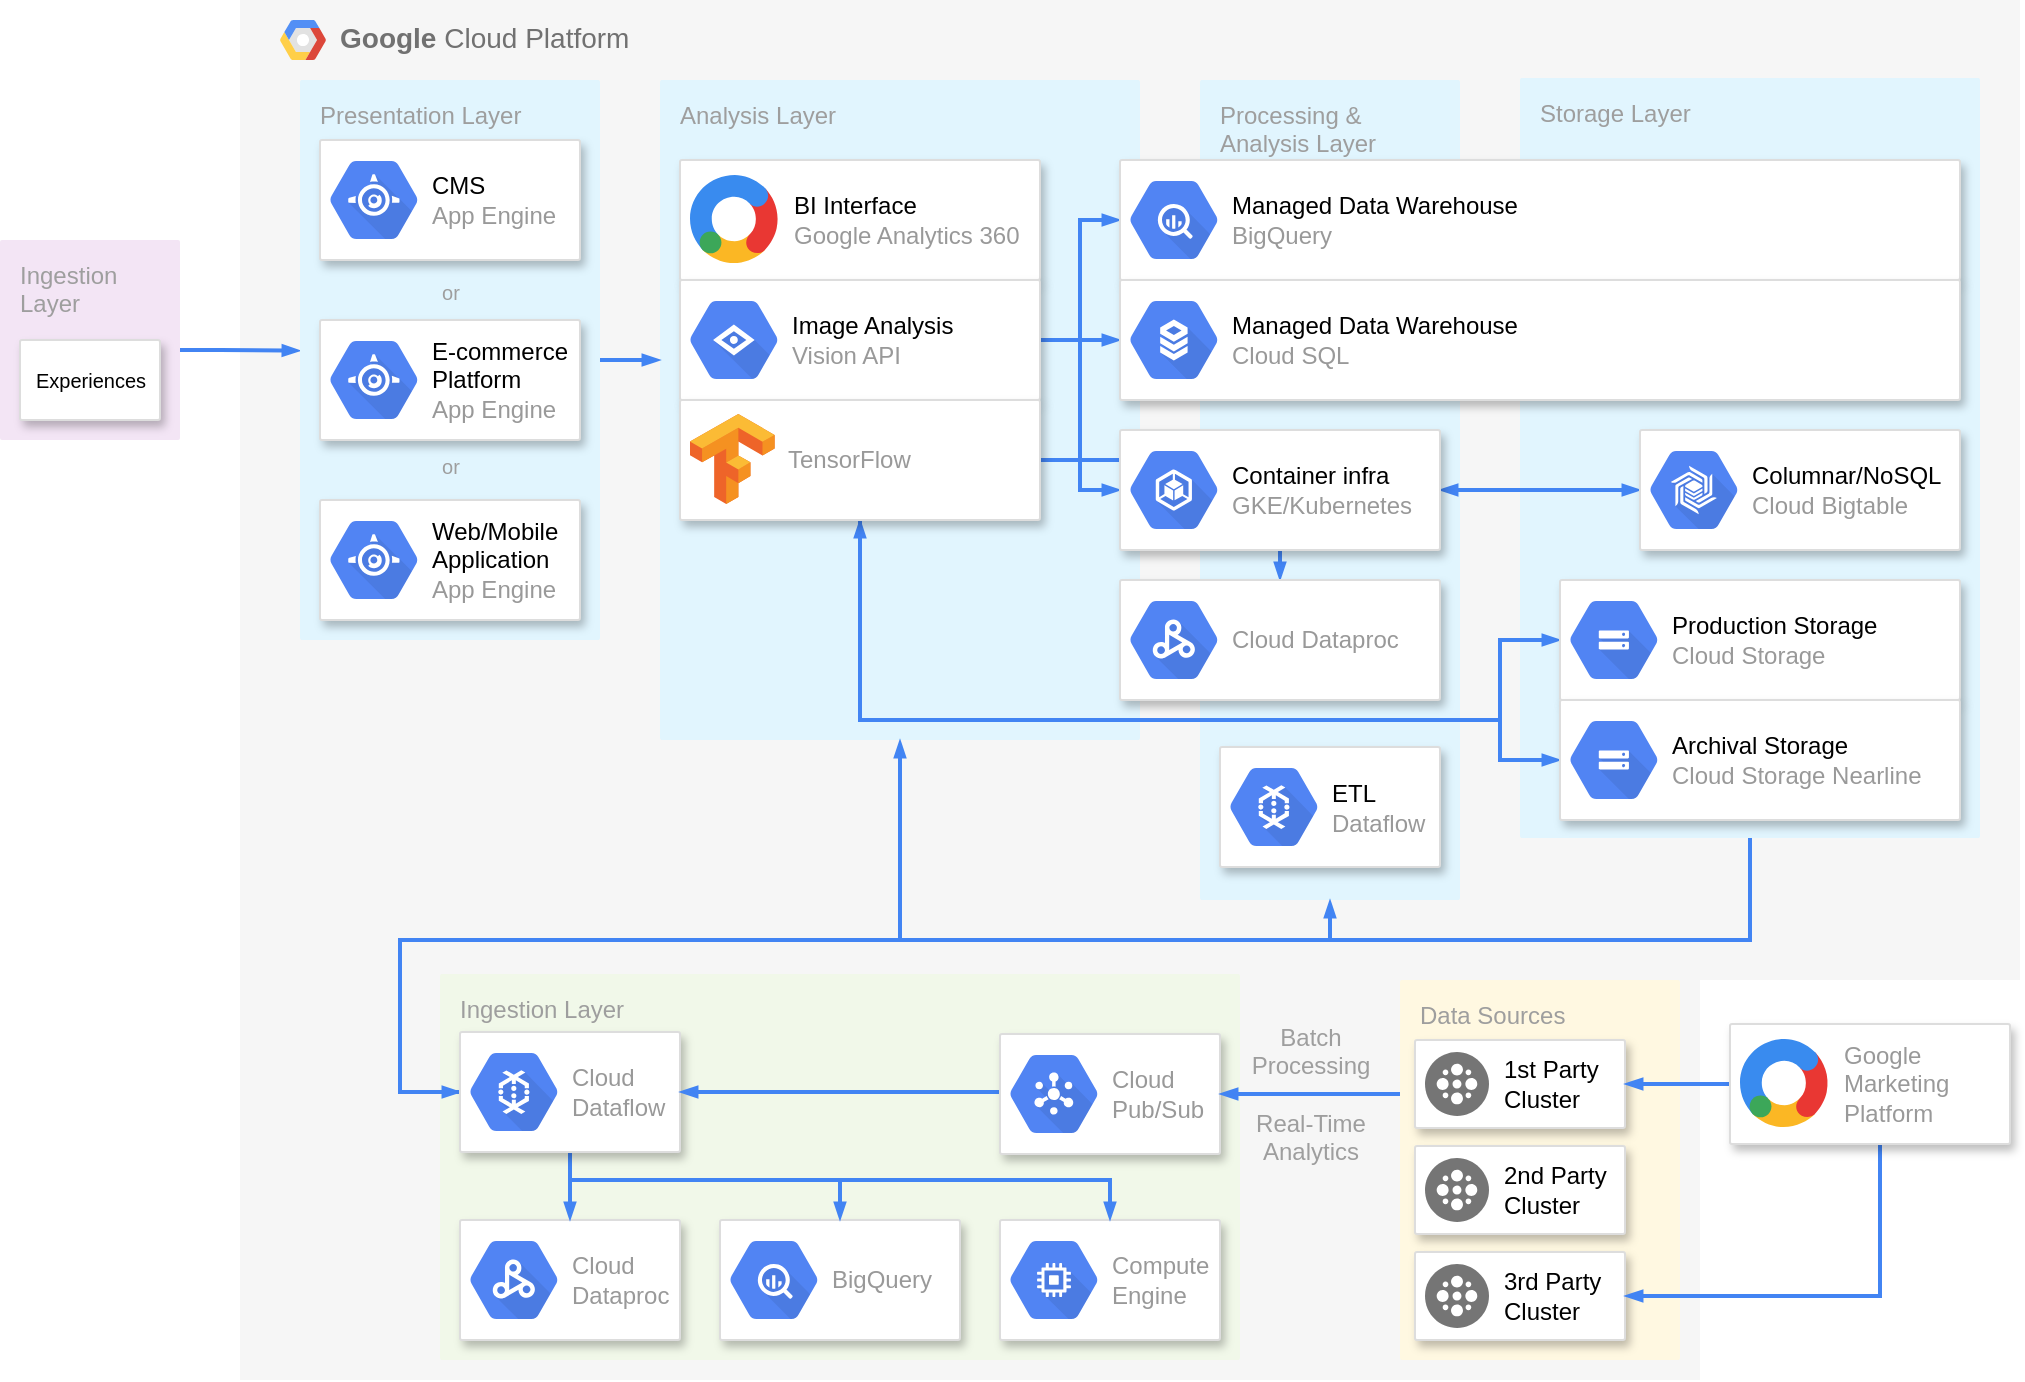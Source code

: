 <mxfile version="10.7.1" type="github"><diagram id="0759da04-4d03-b8c3-61ff-48e235de8e6a" name="Page-1"><mxGraphModel dx="1426" dy="738" grid="1" gridSize="10" guides="1" tooltips="1" connect="1" arrows="1" fold="1" page="1" pageScale="1" pageWidth="1169" pageHeight="827" background="#ffffff" math="0" shadow="0"><root><mxCell id="0"/><mxCell id="1" parent="0"/><mxCell id="92" value="" style="fillColor=#F6F6F6;strokeColor=none;shadow=0;gradientColor=none;fontSize=14;align=left;spacing=10;fontColor=#717171;9E9E9E;verticalAlign=top;spacingTop=-4;fontStyle=0;spacingLeft=40;html=1;" parent="1" vertex="1"><mxGeometry x="185" y="530" width="730" height="200" as="geometry"/></mxCell><mxCell id="8" value="&lt;b&gt;Google &lt;/b&gt;Cloud Platform" style="fillColor=#F6F6F6;strokeColor=none;shadow=0;gradientColor=none;fontSize=14;align=left;spacing=10;fontColor=#717171;9E9E9E;verticalAlign=top;spacingTop=-4;fontStyle=0;spacingLeft=40;html=1;" parent="1" vertex="1"><mxGeometry x="185" y="40" width="890" height="490" as="geometry"/></mxCell><mxCell id="9" value="" style="shape=mxgraph.gcp2.google_cloud_platform;fillColor=#F6F6F6;strokeColor=none;shadow=0;gradientColor=none;" parent="8" vertex="1"><mxGeometry width="23" height="20" relative="1" as="geometry"><mxPoint x="20" y="10" as="offset"/></mxGeometry></mxCell><mxCell id="85" value="Data Sources" style="rounded=1;absoluteArcSize=1;arcSize=2;html=1;strokeColor=none;gradientColor=none;shadow=0;dashed=0;strokeColor=none;fontSize=12;fontColor=#9E9E9E;align=left;verticalAlign=top;spacing=10;spacingTop=-4;fillColor=#FFF8E1;" parent="1" vertex="1"><mxGeometry x="765" y="530" width="140" height="190" as="geometry"/></mxCell><mxCell id="79" value="Ingestion Layer" style="rounded=1;absoluteArcSize=1;arcSize=2;html=1;strokeColor=none;gradientColor=none;shadow=0;dashed=0;strokeColor=none;fontSize=12;fontColor=#9E9E9E;align=left;verticalAlign=top;spacing=10;spacingTop=-4;fillColor=#F1F8E9;" parent="1" vertex="1"><mxGeometry x="285" y="527" width="400" height="193" as="geometry"/></mxCell><mxCell id="80" style="edgeStyle=orthogonalEdgeStyle;rounded=0;html=1;labelBackgroundColor=none;startFill=1;startSize=4;endArrow=blockThin;endFill=1;endSize=4;jettySize=auto;orthogonalLoop=1;strokeColor=#4284F3;strokeWidth=2;fontSize=12;fontColor=#000000;align=right;dashed=0;" parent="1" source="78" target="60" edge="1"><mxGeometry relative="1" as="geometry"><Array as="points"><mxPoint x="940" y="510"/><mxPoint x="265" y="510"/><mxPoint x="265" y="586"/></Array></mxGeometry></mxCell><mxCell id="78" value="Storage Layer" style="rounded=1;absoluteArcSize=1;arcSize=2;html=1;strokeColor=none;gradientColor=none;shadow=0;dashed=0;strokeColor=none;fontSize=12;fontColor=#9E9E9E;align=left;verticalAlign=top;spacing=10;spacingTop=-4;fillColor=#E1F5FE;" parent="1" vertex="1"><mxGeometry x="825" y="79" width="230" height="380" as="geometry"/></mxCell><mxCell id="70" value="Processing &amp;amp;&lt;br&gt;Analysis Layer&lt;br&gt;" style="rounded=1;absoluteArcSize=1;arcSize=2;html=1;strokeColor=none;gradientColor=none;shadow=0;dashed=0;strokeColor=none;fontSize=12;fontColor=#9E9E9E;align=left;verticalAlign=top;spacing=10;spacingTop=-4;fillColor=#E1F5FE;" parent="1" vertex="1"><mxGeometry x="665" y="80" width="130" height="410" as="geometry"/></mxCell><mxCell id="68" style="edgeStyle=orthogonalEdgeStyle;rounded=0;html=1;labelBackgroundColor=none;startFill=1;startSize=4;endArrow=blockThin;endFill=1;endSize=4;jettySize=auto;orthogonalLoop=1;strokeColor=#4284F3;strokeWidth=2;fontSize=12;fontColor=#000000;align=right;dashed=0;" parent="1" source="67" edge="1"><mxGeometry relative="1" as="geometry"><mxPoint x="215" y="215.345" as="targetPoint"/><Array as="points"><mxPoint x="175" y="215"/><mxPoint x="175" y="215"/></Array></mxGeometry></mxCell><mxCell id="67" value="Ingestion&lt;br&gt;Layer&lt;br&gt;" style="rounded=1;absoluteArcSize=1;arcSize=2;html=1;strokeColor=none;gradientColor=none;shadow=0;dashed=0;strokeColor=none;fontSize=12;fontColor=#9E9E9E;align=left;verticalAlign=top;spacing=10;spacingTop=-4;fillColor=#F3E5F5;" parent="1" vertex="1"><mxGeometry x="65" y="160" width="90" height="100" as="geometry"/></mxCell><mxCell id="59" value="Analysis Layer" style="rounded=1;absoluteArcSize=1;arcSize=2;html=1;strokeColor=none;gradientColor=none;shadow=0;dashed=0;strokeColor=none;fontSize=12;fontColor=#9E9E9E;align=left;verticalAlign=top;spacing=10;spacingTop=-4;fillColor=#E1F5FE;" parent="1" vertex="1"><mxGeometry x="395" y="80" width="240" height="330" as="geometry"/></mxCell><mxCell id="69" style="edgeStyle=orthogonalEdgeStyle;rounded=0;html=1;labelBackgroundColor=none;startFill=1;startSize=4;endArrow=blockThin;endFill=1;endSize=4;jettySize=auto;orthogonalLoop=1;strokeColor=#4284F3;strokeWidth=2;fontSize=12;fontColor=#000000;align=right;dashed=0;" parent="1" source="56" target="59" edge="1"><mxGeometry relative="1" as="geometry"><Array as="points"><mxPoint x="395" y="220"/><mxPoint x="395" y="220"/></Array></mxGeometry></mxCell><mxCell id="56" value="Presentation Layer" style="rounded=1;absoluteArcSize=1;arcSize=2;html=1;strokeColor=none;gradientColor=none;shadow=0;dashed=0;strokeColor=none;fontSize=12;fontColor=#9E9E9E;align=left;verticalAlign=top;spacing=10;spacingTop=-4;fillColor=#E1F5FE;" parent="1" vertex="1"><mxGeometry x="215" y="80" width="150" height="280" as="geometry"/></mxCell><mxCell id="4" value="" style="strokeColor=#dddddd;fillColor=#ffffff;shadow=1;strokeWidth=1;rounded=1;absoluteArcSize=1;arcSize=2;fontSize=10;fontColor=#9E9E9E;align=left;html=1;" parent="1" vertex="1"><mxGeometry x="405" y="120" width="180" height="60" as="geometry"/></mxCell><mxCell id="5" value="&lt;font color=&quot;#000000&quot;&gt;BI Interface&lt;/font&gt;&lt;br&gt;Google Analytics 360" style="dashed=0;connectable=0;html=1;fillColor=#5184F3;strokeColor=none;shape=mxgraph.gcp2.google_analytics_360;part=1;labelPosition=right;verticalLabelPosition=middle;align=left;verticalAlign=middle;spacingLeft=5;fontColor=#999999;fontSize=12;" parent="4" vertex="1"><mxGeometry width="45" height="44.1" relative="1" as="geometry"><mxPoint x="5" y="7.45" as="offset"/></mxGeometry></mxCell><mxCell id="10" value="" style="strokeColor=#dddddd;fillColor=#ffffff;shadow=1;strokeWidth=1;rounded=1;absoluteArcSize=1;arcSize=2;fontSize=10;fontColor=#9E9E9E;align=center;html=1;" parent="1" vertex="1"><mxGeometry x="225" y="110" width="130" height="60" as="geometry"/></mxCell><mxCell id="11" value="&lt;font color=&quot;#000000&quot;&gt;CMS&lt;/font&gt;&lt;br&gt;App Engine" style="dashed=0;connectable=0;html=1;fillColor=#5184F3;strokeColor=none;shape=mxgraph.gcp2.app_engine;part=1;labelPosition=right;verticalLabelPosition=middle;align=left;verticalAlign=middle;spacingLeft=5;fontColor=#999999;fontSize=12;" parent="10" vertex="1"><mxGeometry y="0.5" width="44" height="39" relative="1" as="geometry"><mxPoint x="5" y="-19.5" as="offset"/></mxGeometry></mxCell><mxCell id="12" value="" style="strokeColor=#dddddd;fillColor=#ffffff;shadow=1;strokeWidth=1;rounded=1;absoluteArcSize=1;arcSize=2;fontSize=10;fontColor=#9E9E9E;align=center;html=1;" parent="1" vertex="1"><mxGeometry x="225" y="200" width="130" height="60" as="geometry"/></mxCell><mxCell id="13" value="&lt;font color=&quot;#000000&quot;&gt;E-commerce&lt;br&gt;Platform&lt;/font&gt;&lt;br&gt;App Engine" style="dashed=0;connectable=0;html=1;fillColor=#5184F3;strokeColor=none;shape=mxgraph.gcp2.app_engine;part=1;labelPosition=right;verticalLabelPosition=middle;align=left;verticalAlign=middle;spacingLeft=5;fontColor=#999999;fontSize=12;" parent="12" vertex="1"><mxGeometry y="0.5" width="44" height="39" relative="1" as="geometry"><mxPoint x="5" y="-19.5" as="offset"/></mxGeometry></mxCell><mxCell id="14" value="" style="strokeColor=#dddddd;fillColor=#ffffff;shadow=1;strokeWidth=1;rounded=1;absoluteArcSize=1;arcSize=2;fontSize=10;fontColor=#9E9E9E;align=center;html=1;" parent="1" vertex="1"><mxGeometry x="225" y="290" width="130" height="60" as="geometry"/></mxCell><mxCell id="15" value="&lt;font color=&quot;#000000&quot;&gt;Web/Mobile&lt;br&gt;Application&lt;/font&gt;&lt;br&gt;App Engine" style="dashed=0;connectable=0;html=1;fillColor=#5184F3;strokeColor=none;shape=mxgraph.gcp2.app_engine;part=1;labelPosition=right;verticalLabelPosition=middle;align=left;verticalAlign=middle;spacingLeft=5;fontColor=#999999;fontSize=12;" parent="14" vertex="1"><mxGeometry y="0.5" width="44" height="39" relative="1" as="geometry"><mxPoint x="5" y="-19.5" as="offset"/></mxGeometry></mxCell><mxCell id="71" style="edgeStyle=orthogonalEdgeStyle;rounded=0;html=1;labelBackgroundColor=none;startFill=1;startSize=4;endArrow=blockThin;endFill=1;endSize=4;jettySize=auto;orthogonalLoop=1;strokeColor=#4284F3;strokeWidth=2;fontSize=12;fontColor=#000000;align=right;dashed=0;" parent="1" source="16" target="22" edge="1"><mxGeometry relative="1" as="geometry"/></mxCell><mxCell id="72" style="edgeStyle=orthogonalEdgeStyle;rounded=0;html=1;labelBackgroundColor=none;startFill=1;startSize=4;endArrow=blockThin;endFill=1;endSize=4;jettySize=auto;orthogonalLoop=1;strokeColor=#4284F3;strokeWidth=2;fontSize=12;fontColor=#000000;align=right;dashed=0;" parent="1" source="16" target="20" edge="1"><mxGeometry relative="1" as="geometry"/></mxCell><mxCell id="73" style="edgeStyle=orthogonalEdgeStyle;rounded=0;html=1;labelBackgroundColor=none;startFill=1;startSize=4;endArrow=blockThin;endFill=1;endSize=4;jettySize=auto;orthogonalLoop=1;strokeColor=#4284F3;strokeWidth=2;fontSize=12;fontColor=#000000;align=right;dashed=0;" parent="1" source="16" target="24" edge="1"><mxGeometry relative="1" as="geometry"><Array as="points"><mxPoint x="605" y="210"/><mxPoint x="605" y="285"/></Array></mxGeometry></mxCell><mxCell id="16" value="" style="strokeColor=#dddddd;fillColor=#ffffff;shadow=1;strokeWidth=1;rounded=1;absoluteArcSize=1;arcSize=2;fontSize=10;fontColor=#9E9E9E;align=left;html=1;" parent="1" vertex="1"><mxGeometry x="405" y="180" width="180" height="60" as="geometry"/></mxCell><mxCell id="17" value="&lt;font color=&quot;#000000&quot;&gt;Image Analysis&lt;/font&gt;&lt;br&gt;Vision API" style="dashed=0;connectable=0;html=1;fillColor=#5184F3;strokeColor=none;shape=mxgraph.gcp2.cloud_vision_api;part=1;labelPosition=right;verticalLabelPosition=middle;align=left;verticalAlign=middle;spacingLeft=5;fontColor=#999999;fontSize=12;" parent="16" vertex="1"><mxGeometry y="0.5" width="44" height="39" relative="1" as="geometry"><mxPoint x="5" y="-19.5" as="offset"/></mxGeometry></mxCell><mxCell id="74" style="edgeStyle=orthogonalEdgeStyle;rounded=0;html=1;labelBackgroundColor=none;startFill=1;startSize=4;endArrow=blockThin;endFill=1;endSize=4;jettySize=auto;orthogonalLoop=1;strokeColor=#4284F3;strokeWidth=2;fontSize=12;fontColor=#000000;align=right;dashed=0;" parent="1" source="18" target="26" edge="1"><mxGeometry relative="1" as="geometry"/></mxCell><mxCell id="75" style="edgeStyle=orthogonalEdgeStyle;rounded=0;html=1;labelBackgroundColor=none;startFill=1;startSize=4;endArrow=blockThin;endFill=1;endSize=4;jettySize=auto;orthogonalLoop=1;strokeColor=#4284F3;strokeWidth=2;fontSize=12;fontColor=#000000;align=right;dashed=0;" parent="1" source="18" target="32" edge="1"><mxGeometry relative="1" as="geometry"><Array as="points"><mxPoint x="495" y="400"/><mxPoint x="815" y="400"/><mxPoint x="815" y="360"/></Array></mxGeometry></mxCell><mxCell id="76" style="edgeStyle=orthogonalEdgeStyle;rounded=0;html=1;labelBackgroundColor=none;startFill=1;startSize=4;endArrow=blockThin;endFill=1;endSize=4;jettySize=auto;orthogonalLoop=1;strokeColor=#4284F3;strokeWidth=2;fontSize=12;fontColor=#000000;align=right;dashed=0;entryX=0;entryY=0.5;startArrow=blockThin;" parent="1" source="18" target="34" edge="1"><mxGeometry relative="1" as="geometry"><Array as="points"><mxPoint x="495" y="400"/><mxPoint x="815" y="400"/><mxPoint x="815" y="420"/></Array></mxGeometry></mxCell><mxCell id="18" value="" style="strokeColor=#dddddd;fillColor=#ffffff;shadow=1;strokeWidth=1;rounded=1;absoluteArcSize=1;arcSize=2;fontSize=10;fontColor=#9E9E9E;align=left;html=1;" parent="1" vertex="1"><mxGeometry x="405" y="240" width="180" height="60" as="geometry"/></mxCell><mxCell id="19" value="TensorFlow" style="dashed=0;connectable=0;html=1;fillColor=#5184F3;strokeColor=none;shape=mxgraph.gcp2.tensorflow_logo;part=1;labelPosition=right;verticalLabelPosition=middle;align=left;verticalAlign=middle;spacingLeft=5;fontColor=#999999;fontSize=12;" parent="18" vertex="1"><mxGeometry width="42.3" height="45" relative="1" as="geometry"><mxPoint x="5" y="7" as="offset"/></mxGeometry></mxCell><mxCell id="20" value="" style="strokeColor=#dddddd;fillColor=#ffffff;shadow=1;strokeWidth=1;rounded=1;absoluteArcSize=1;arcSize=2;fontSize=10;fontColor=#9E9E9E;align=left;html=1;" parent="1" vertex="1"><mxGeometry x="625" y="120" width="420" height="60" as="geometry"/></mxCell><mxCell id="21" value="&lt;font color=&quot;#000000&quot;&gt;Managed Data Warehouse&lt;/font&gt;&lt;br&gt;BigQuery" style="dashed=0;connectable=0;html=1;fillColor=#5184F3;strokeColor=none;shape=mxgraph.gcp2.bigquery;part=1;labelPosition=right;verticalLabelPosition=middle;align=left;verticalAlign=middle;spacingLeft=5;fontColor=#999999;fontSize=12;" parent="20" vertex="1"><mxGeometry y="0.5" width="44" height="39" relative="1" as="geometry"><mxPoint x="5" y="-19.5" as="offset"/></mxGeometry></mxCell><mxCell id="22" value="" style="strokeColor=#dddddd;fillColor=#ffffff;shadow=1;strokeWidth=1;rounded=1;absoluteArcSize=1;arcSize=2;fontSize=10;fontColor=#9E9E9E;align=left;html=1;" parent="1" vertex="1"><mxGeometry x="625" y="180" width="420" height="60" as="geometry"/></mxCell><mxCell id="23" value="&lt;font color=&quot;#000000&quot;&gt;Managed Data Warehouse&lt;/font&gt;&lt;br&gt;Cloud SQL" style="dashed=0;connectable=0;html=1;fillColor=#5184F3;strokeColor=none;shape=mxgraph.gcp2.cloud_sql;part=1;labelPosition=right;verticalLabelPosition=middle;align=left;verticalAlign=middle;spacingLeft=5;fontColor=#999999;fontSize=12;" parent="22" vertex="1"><mxGeometry y="0.5" width="44" height="39" relative="1" as="geometry"><mxPoint x="5" y="-19.5" as="offset"/></mxGeometry></mxCell><mxCell id="77" style="edgeStyle=orthogonalEdgeStyle;rounded=0;html=1;labelBackgroundColor=none;startFill=1;startSize=4;endArrow=blockThin;endFill=1;endSize=4;jettySize=auto;orthogonalLoop=1;strokeColor=#4284F3;strokeWidth=2;fontSize=12;fontColor=#000000;align=right;dashed=0;startArrow=blockThin;" parent="1" source="24" target="30" edge="1"><mxGeometry relative="1" as="geometry"/></mxCell><mxCell id="24" value="" style="strokeColor=#dddddd;fillColor=#ffffff;shadow=1;strokeWidth=1;rounded=1;absoluteArcSize=1;arcSize=2;fontSize=10;fontColor=#9E9E9E;align=left;html=1;" parent="1" vertex="1"><mxGeometry x="625" y="255" width="160" height="60" as="geometry"/></mxCell><mxCell id="25" value="&lt;font color=&quot;#000000&quot;&gt;Container infra&lt;/font&gt;&lt;br&gt;GKE/Kubernetes" style="dashed=0;connectable=0;html=1;fillColor=#5184F3;strokeColor=none;shape=mxgraph.gcp2.container_engine;part=1;labelPosition=right;verticalLabelPosition=middle;align=left;verticalAlign=middle;spacingLeft=5;fontColor=#999999;fontSize=12;" parent="24" vertex="1"><mxGeometry y="0.5" width="44" height="39" relative="1" as="geometry"><mxPoint x="5" y="-19.5" as="offset"/></mxGeometry></mxCell><mxCell id="26" value="" style="strokeColor=#dddddd;fillColor=#ffffff;shadow=1;strokeWidth=1;rounded=1;absoluteArcSize=1;arcSize=2;fontSize=10;fontColor=#9E9E9E;align=left;html=1;" parent="1" vertex="1"><mxGeometry x="625" y="330" width="160" height="60" as="geometry"/></mxCell><mxCell id="27" value="Cloud Dataproc" style="dashed=0;connectable=0;html=1;fillColor=#5184F3;strokeColor=none;shape=mxgraph.gcp2.cloud_dataproc;part=1;labelPosition=right;verticalLabelPosition=middle;align=left;verticalAlign=middle;spacingLeft=5;fontColor=#999999;fontSize=12;" parent="26" vertex="1"><mxGeometry y="0.5" width="44" height="39" relative="1" as="geometry"><mxPoint x="5" y="-19.5" as="offset"/></mxGeometry></mxCell><mxCell id="28" value="" style="strokeColor=#dddddd;fillColor=#ffffff;shadow=1;strokeWidth=1;rounded=1;absoluteArcSize=1;arcSize=2;fontSize=10;fontColor=#9E9E9E;align=left;html=1;" parent="1" vertex="1"><mxGeometry x="675" y="413.5" width="110" height="60" as="geometry"/></mxCell><mxCell id="29" value="&lt;font color=&quot;#000000&quot;&gt;ETL&lt;/font&gt;&lt;br&gt;Dataflow" style="dashed=0;connectable=0;html=1;fillColor=#5184F3;strokeColor=none;shape=mxgraph.gcp2.cloud_dataflow;part=1;labelPosition=right;verticalLabelPosition=middle;align=left;verticalAlign=middle;spacingLeft=5;fontColor=#999999;fontSize=12;" parent="28" vertex="1"><mxGeometry y="0.5" width="44" height="39" relative="1" as="geometry"><mxPoint x="5" y="-19.5" as="offset"/></mxGeometry></mxCell><mxCell id="30" value="" style="strokeColor=#dddddd;fillColor=#ffffff;shadow=1;strokeWidth=1;rounded=1;absoluteArcSize=1;arcSize=2;fontSize=10;fontColor=#9E9E9E;align=left;html=1;" parent="1" vertex="1"><mxGeometry x="885" y="255" width="160" height="60" as="geometry"/></mxCell><mxCell id="31" value="&lt;font color=&quot;#000000&quot;&gt;Columnar/NoSQL&lt;/font&gt;&lt;br&gt;Cloud Bigtable" style="dashed=0;connectable=0;html=1;fillColor=#5184F3;strokeColor=none;shape=mxgraph.gcp2.cloud_bigtable;part=1;labelPosition=right;verticalLabelPosition=middle;align=left;verticalAlign=middle;spacingLeft=5;fontColor=#999999;fontSize=12;" parent="30" vertex="1"><mxGeometry y="0.5" width="44" height="39" relative="1" as="geometry"><mxPoint x="5" y="-19.5" as="offset"/></mxGeometry></mxCell><mxCell id="32" value="" style="strokeColor=#dddddd;fillColor=#ffffff;shadow=1;strokeWidth=1;rounded=1;absoluteArcSize=1;arcSize=2;fontSize=10;fontColor=#9E9E9E;align=left;html=1;" parent="1" vertex="1"><mxGeometry x="845" y="330" width="200" height="60" as="geometry"/></mxCell><mxCell id="33" value="&lt;font color=&quot;#000000&quot;&gt;Production Storage&lt;/font&gt;&lt;br&gt;Cloud Storage" style="dashed=0;connectable=0;html=1;fillColor=#5184F3;strokeColor=none;shape=mxgraph.gcp2.cloud_storage;part=1;labelPosition=right;verticalLabelPosition=middle;align=left;verticalAlign=middle;spacingLeft=5;fontColor=#999999;fontSize=12;" parent="32" vertex="1"><mxGeometry y="0.5" width="44" height="39" relative="1" as="geometry"><mxPoint x="5" y="-19.5" as="offset"/></mxGeometry></mxCell><mxCell id="34" value="" style="strokeColor=#dddddd;fillColor=#ffffff;shadow=1;strokeWidth=1;rounded=1;absoluteArcSize=1;arcSize=2;fontSize=10;fontColor=#9E9E9E;align=left;html=1;" parent="1" vertex="1"><mxGeometry x="845" y="390" width="200" height="60" as="geometry"/></mxCell><mxCell id="35" value="&lt;font color=&quot;#000000&quot;&gt;Archival Storage&lt;/font&gt;&lt;br&gt;Cloud Storage Nearline" style="dashed=0;connectable=0;html=1;fillColor=#5184F3;strokeColor=none;shape=mxgraph.gcp2.cloud_storage;part=1;labelPosition=right;verticalLabelPosition=middle;align=left;verticalAlign=middle;spacingLeft=5;fontColor=#999999;fontSize=12;" parent="34" vertex="1"><mxGeometry y="0.5" width="44" height="39" relative="1" as="geometry"><mxPoint x="5" y="-19.5" as="offset"/></mxGeometry></mxCell><mxCell id="40" value="" style="strokeColor=#dddddd;fillColor=#ffffff;shadow=1;strokeWidth=1;rounded=1;absoluteArcSize=1;arcSize=2;fontSize=10;fontColor=#9E9E9E;align=left;html=1;" parent="1" vertex="1"><mxGeometry x="425" y="650" width="120" height="60" as="geometry"/></mxCell><mxCell id="41" value="BigQuery" style="dashed=0;connectable=0;html=1;fillColor=#5184F3;strokeColor=none;shape=mxgraph.gcp2.bigquery;part=1;labelPosition=right;verticalLabelPosition=middle;align=left;verticalAlign=middle;spacingLeft=5;fontColor=#999999;fontSize=12;" parent="40" vertex="1"><mxGeometry y="0.5" width="44" height="39" relative="1" as="geometry"><mxPoint x="5" y="-19.5" as="offset"/></mxGeometry></mxCell><mxCell id="42" value="" style="strokeColor=#dddddd;fillColor=#ffffff;shadow=1;strokeWidth=1;rounded=1;absoluteArcSize=1;arcSize=2;fontSize=10;fontColor=#9E9E9E;align=left;html=1;" parent="1" vertex="1"><mxGeometry x="295" y="650" width="110" height="60" as="geometry"/></mxCell><mxCell id="43" value="Cloud&#10;Dataproc" style="dashed=0;connectable=0;html=1;fillColor=#5184F3;strokeColor=none;shape=mxgraph.gcp2.cloud_dataproc;part=1;labelPosition=right;verticalLabelPosition=middle;align=left;verticalAlign=middle;spacingLeft=5;fontColor=#999999;fontSize=12;" parent="42" vertex="1"><mxGeometry y="0.5" width="44" height="39" relative="1" as="geometry"><mxPoint x="5" y="-19.5" as="offset"/></mxGeometry></mxCell><mxCell id="44" value="" style="strokeColor=#dddddd;fillColor=#ffffff;shadow=1;strokeWidth=1;rounded=1;absoluteArcSize=1;arcSize=2;fontSize=10;fontColor=#9E9E9E;align=left;html=1;" parent="1" vertex="1"><mxGeometry x="565" y="650" width="110" height="60" as="geometry"/></mxCell><mxCell id="45" value="Compute&#10;Engine" style="dashed=0;connectable=0;html=1;fillColor=#5184F3;strokeColor=none;shape=mxgraph.gcp2.compute_engine;part=1;labelPosition=right;verticalLabelPosition=middle;align=left;verticalAlign=middle;spacingLeft=5;fontColor=#999999;fontSize=12;" parent="44" vertex="1"><mxGeometry y="0.5" width="44" height="39" relative="1" as="geometry"><mxPoint x="5" y="-19.5" as="offset"/></mxGeometry></mxCell><mxCell id="46" value="" style="strokeColor=#dddddd;fillColor=#ffffff;shadow=1;strokeWidth=1;rounded=1;absoluteArcSize=1;arcSize=2;fontSize=10;fontColor=#9E9E9E;align=left;html=1;" parent="1" vertex="1"><mxGeometry x="772.5" y="560" width="105" height="44" as="geometry"/></mxCell><mxCell id="47" value="1st Party&lt;br&gt;Cluster" style="dashed=0;connectable=0;html=1;fillColor=#757575;strokeColor=none;shape=mxgraph.gcp2.cluster;part=1;labelPosition=right;verticalLabelPosition=middle;align=left;verticalAlign=middle;spacingLeft=5;fontColor=#000000;fontSize=12;" parent="46" vertex="1"><mxGeometry y="0.5" width="32" height="32" relative="1" as="geometry"><mxPoint x="5" y="-16" as="offset"/></mxGeometry></mxCell><mxCell id="48" value="" style="strokeColor=#dddddd;fillColor=#ffffff;shadow=1;strokeWidth=1;rounded=1;absoluteArcSize=1;arcSize=2;fontSize=10;fontColor=#9E9E9E;align=left;html=1;" parent="1" vertex="1"><mxGeometry x="772.5" y="613" width="105" height="44" as="geometry"/></mxCell><mxCell id="49" value="2nd Party&lt;br&gt;Cluster&lt;br&gt;" style="dashed=0;connectable=0;html=1;fillColor=#757575;strokeColor=none;shape=mxgraph.gcp2.cluster;part=1;labelPosition=right;verticalLabelPosition=middle;align=left;verticalAlign=middle;spacingLeft=5;fontColor=#000000;fontSize=12;" parent="48" vertex="1"><mxGeometry y="0.5" width="32" height="32" relative="1" as="geometry"><mxPoint x="5" y="-16" as="offset"/></mxGeometry></mxCell><mxCell id="50" value="" style="strokeColor=#dddddd;fillColor=#ffffff;shadow=1;strokeWidth=1;rounded=1;absoluteArcSize=1;arcSize=2;fontSize=10;fontColor=#9E9E9E;align=left;html=1;" parent="1" vertex="1"><mxGeometry x="772.5" y="666" width="105" height="44" as="geometry"/></mxCell><mxCell id="51" value="3rd Party&lt;br&gt;Cluster&lt;br&gt;" style="dashed=0;connectable=0;html=1;fillColor=#757575;strokeColor=none;shape=mxgraph.gcp2.cluster;part=1;labelPosition=right;verticalLabelPosition=middle;align=left;verticalAlign=middle;spacingLeft=5;fontColor=#000000;fontSize=12;" parent="50" vertex="1"><mxGeometry y="0.5" width="32" height="32" relative="1" as="geometry"><mxPoint x="5" y="-16" as="offset"/></mxGeometry></mxCell><mxCell id="87" style="edgeStyle=orthogonalEdgeStyle;rounded=0;html=1;labelBackgroundColor=none;startFill=1;startSize=4;endArrow=blockThin;endFill=1;endSize=4;jettySize=auto;orthogonalLoop=1;strokeColor=#4284F3;strokeWidth=2;fontSize=12;fontColor=#000000;align=right;dashed=0;" parent="1" source="52" target="46" edge="1"><mxGeometry relative="1" as="geometry"/></mxCell><mxCell id="88" style="edgeStyle=orthogonalEdgeStyle;rounded=0;html=1;labelBackgroundColor=none;startFill=1;startSize=4;endArrow=blockThin;endFill=1;endSize=4;jettySize=auto;orthogonalLoop=1;strokeColor=#4284F3;strokeWidth=2;fontSize=12;fontColor=#000000;align=right;dashed=0;" parent="1" source="52" target="50" edge="1"><mxGeometry relative="1" as="geometry"><Array as="points"><mxPoint x="1005" y="688"/></Array></mxGeometry></mxCell><mxCell id="52" value="" style="strokeColor=#dddddd;fillColor=#ffffff;shadow=1;strokeWidth=1;rounded=1;absoluteArcSize=1;arcSize=2;fontSize=10;fontColor=#9E9E9E;align=left;html=1;" parent="1" vertex="1"><mxGeometry x="930" y="552" width="140" height="60" as="geometry"/></mxCell><mxCell id="53" value="Google&lt;br&gt;Marketing&lt;br&gt;Platform&lt;br&gt;" style="dashed=0;connectable=0;html=1;fillColor=#5184F3;strokeColor=none;shape=mxgraph.gcp2.google_analytics_360;part=1;labelPosition=right;verticalLabelPosition=middle;align=left;verticalAlign=middle;spacingLeft=5;fontColor=#999999;fontSize=12;" parent="52" vertex="1"><mxGeometry width="45" height="44.1" relative="1" as="geometry"><mxPoint x="5" y="7.45" as="offset"/></mxGeometry></mxCell><mxCell id="54" value="Experiences" style="strokeColor=#dddddd;fillColor=#ffffff;shadow=1;strokeWidth=1;rounded=1;absoluteArcSize=1;arcSize=2;fontSize=10;fontColor=#000000;align=center;html=1;" parent="1" vertex="1"><mxGeometry x="75" y="210" width="70" height="40" as="geometry"/></mxCell><mxCell id="57" value="or" style="text;html=1;resizable=0;points=[];autosize=1;align=center;verticalAlign=middle;spacingTop=-4;fontSize=10;fontColor=#9E9E9E;" parent="1" vertex="1"><mxGeometry x="280" y="183" width="20" height="10" as="geometry"/></mxCell><mxCell id="58" value="or" style="text;html=1;resizable=0;points=[];autosize=1;align=center;verticalAlign=middle;spacingTop=-4;fontSize=10;fontColor=#9E9E9E;" parent="1" vertex="1"><mxGeometry x="280" y="270" width="20" height="10" as="geometry"/></mxCell><mxCell id="82" style="edgeStyle=orthogonalEdgeStyle;rounded=0;html=1;labelBackgroundColor=none;startFill=1;startSize=4;endArrow=blockThin;endFill=1;endSize=4;jettySize=auto;orthogonalLoop=1;strokeColor=#4284F3;strokeWidth=2;fontSize=12;fontColor=#000000;align=right;dashed=0;" parent="1" source="60" target="42" edge="1"><mxGeometry relative="1" as="geometry"/></mxCell><mxCell id="83" style="edgeStyle=orthogonalEdgeStyle;rounded=0;html=1;labelBackgroundColor=none;startFill=0;startSize=4;endArrow=blockThin;endFill=1;endSize=4;jettySize=auto;orthogonalLoop=1;strokeColor=#4284F3;strokeWidth=2;fontSize=12;fontColor=#000000;align=right;dashed=0;startArrow=none;" parent="1" source="60" target="40" edge="1"><mxGeometry relative="1" as="geometry"><Array as="points"><mxPoint x="350" y="630"/><mxPoint x="485" y="630"/></Array></mxGeometry></mxCell><mxCell id="84" style="edgeStyle=orthogonalEdgeStyle;rounded=0;html=1;labelBackgroundColor=none;startFill=1;startSize=4;endArrow=blockThin;endFill=1;endSize=4;jettySize=auto;orthogonalLoop=1;strokeColor=#4284F3;strokeWidth=2;fontSize=12;fontColor=#000000;align=right;dashed=0;" parent="1" source="60" target="44" edge="1"><mxGeometry relative="1" as="geometry"><Array as="points"><mxPoint x="350" y="630"/><mxPoint x="620" y="630"/></Array></mxGeometry></mxCell><mxCell id="90" style="edgeStyle=orthogonalEdgeStyle;rounded=0;html=1;entryX=0.5;entryY=1;labelBackgroundColor=none;startFill=1;startSize=4;endArrow=blockThin;endFill=1;endSize=4;jettySize=auto;orthogonalLoop=1;strokeColor=#4284F3;strokeWidth=2;fontSize=12;fontColor=#000000;align=right;dashed=0;" parent="1" source="60" target="70" edge="1"><mxGeometry relative="1" as="geometry"><Array as="points"><mxPoint x="265" y="586"/><mxPoint x="265" y="510"/><mxPoint x="730" y="510"/></Array></mxGeometry></mxCell><mxCell id="91" style="edgeStyle=orthogonalEdgeStyle;rounded=0;html=1;labelBackgroundColor=none;startFill=1;startSize=4;endArrow=blockThin;endFill=1;endSize=4;jettySize=auto;orthogonalLoop=1;strokeColor=#4284F3;strokeWidth=2;fontSize=12;fontColor=#000000;align=right;dashed=0;" parent="1" source="60" target="59" edge="1"><mxGeometry relative="1" as="geometry"><Array as="points"><mxPoint x="265" y="586"/><mxPoint x="265" y="510"/><mxPoint x="515" y="510"/></Array></mxGeometry></mxCell><mxCell id="60" value="" style="strokeColor=#dddddd;fillColor=#ffffff;shadow=1;strokeWidth=1;rounded=1;absoluteArcSize=1;arcSize=2;fontSize=10;fontColor=#9E9E9E;align=center;html=1;" parent="1" vertex="1"><mxGeometry x="295" y="556" width="110" height="60" as="geometry"/></mxCell><mxCell id="61" value="Cloud&#10;Dataflow" style="dashed=0;connectable=0;html=1;fillColor=#5184F3;strokeColor=none;shape=mxgraph.gcp2.cloud_dataflow;part=1;labelPosition=right;verticalLabelPosition=middle;align=left;verticalAlign=middle;spacingLeft=5;fontColor=#999999;fontSize=12;" parent="60" vertex="1"><mxGeometry y="0.5" width="44" height="39" relative="1" as="geometry"><mxPoint x="5" y="-19.5" as="offset"/></mxGeometry></mxCell><mxCell id="81" style="edgeStyle=orthogonalEdgeStyle;rounded=0;html=1;labelBackgroundColor=none;startFill=1;startSize=4;endArrow=blockThin;endFill=1;endSize=4;jettySize=auto;orthogonalLoop=1;strokeColor=#4284F3;strokeWidth=2;fontSize=12;fontColor=#000000;align=right;dashed=0;" parent="1" source="64" target="60" edge="1"><mxGeometry relative="1" as="geometry"><Array as="points"><mxPoint x="525" y="586"/><mxPoint x="525" y="586"/></Array></mxGeometry></mxCell><mxCell id="64" value="" style="strokeColor=#dddddd;fillColor=#ffffff;shadow=1;strokeWidth=1;rounded=1;absoluteArcSize=1;arcSize=2;fontSize=10;fontColor=#9E9E9E;align=center;html=1;" parent="1" vertex="1"><mxGeometry x="565" y="557" width="110" height="60" as="geometry"/></mxCell><mxCell id="65" value="Cloud&#10;Pub/Sub" style="dashed=0;connectable=0;html=1;fillColor=#5184F3;strokeColor=none;shape=mxgraph.gcp2.cloud_pubsub;part=1;labelPosition=right;verticalLabelPosition=middle;align=left;verticalAlign=middle;spacingLeft=5;fontColor=#999999;fontSize=12;" parent="64" vertex="1"><mxGeometry y="0.5" width="44" height="39" relative="1" as="geometry"><mxPoint x="5" y="-19.5" as="offset"/></mxGeometry></mxCell><mxCell id="86" value="Batch&lt;br&gt;Processing&lt;br&gt;&lt;br&gt;Real-Time&lt;br&gt;Analytics&lt;br&gt;" style="edgeStyle=elbowEdgeStyle;rounded=0;html=1;labelBackgroundColor=none;startFill=1;startSize=4;endArrow=blockThin;endFill=1;endSize=4;jettySize=auto;orthogonalLoop=1;strokeColor=#4284F3;strokeWidth=2;fontSize=12;fontColor=#9E9E9E;align=center;dashed=0;elbow=vertical;" parent="1" source="85" target="64" edge="1"><mxGeometry relative="1" as="geometry"/></mxCell></root></mxGraphModel></diagram></mxfile>
